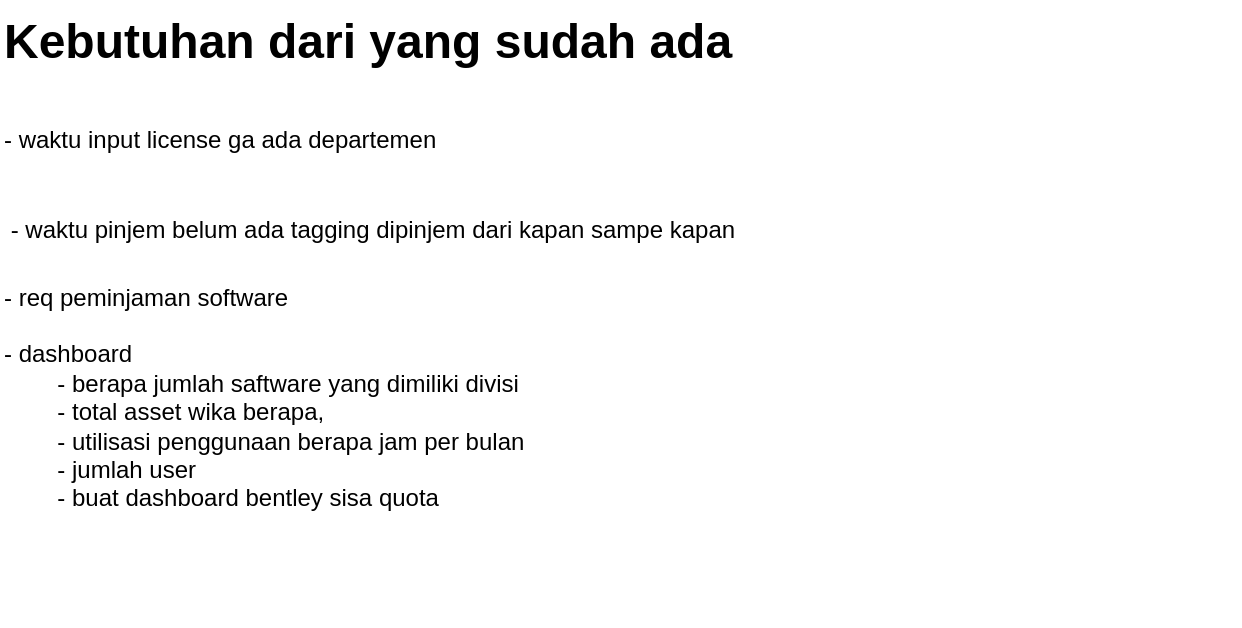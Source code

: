 <mxfile version="25.0.3">
  <diagram name="Page-1" id="St_gWor0zuXyqhp3vPJv">
    <mxGraphModel dx="892" dy="671" grid="1" gridSize="10" guides="1" tooltips="1" connect="1" arrows="1" fold="1" page="1" pageScale="1" pageWidth="850" pageHeight="1100" math="0" shadow="0">
      <root>
        <mxCell id="0" />
        <mxCell id="1" parent="0" />
        <mxCell id="xkP1KCEFJ3HslgAna_CT-40" value="&lt;h1 style=&quot;margin-top: 0px;&quot;&gt;&lt;span style=&quot;background-color: initial;&quot;&gt;Kebutuhan dari yang sudah ada&lt;/span&gt;&lt;/h1&gt;&lt;h1 style=&quot;margin-top: 0px;&quot;&gt;&lt;span style=&quot;font-size: 12px; font-weight: 400;&quot;&gt;- waktu input license ga ada departemen&amp;nbsp;&lt;/span&gt;&lt;/h1&gt;&lt;h1 style=&quot;margin-top: 0px;&quot;&gt;&lt;span style=&quot;font-size: 12px; font-weight: 400; background-color: initial;&quot;&gt;&amp;nbsp;- waktu pinjem belum ada tagging dipinjem dari kapan sampe kapan&amp;nbsp;&lt;/span&gt;&lt;/h1&gt;&lt;div&gt;&lt;span style=&quot;font-size: 12px; font-weight: 400; background-color: initial;&quot;&gt;- req peminjaman software&amp;nbsp;&lt;/span&gt;&lt;/div&gt;&lt;div&gt;&lt;span style=&quot;font-size: 12px; font-weight: 400; background-color: initial;&quot;&gt;&lt;br&gt;&lt;/span&gt;&lt;/div&gt;&lt;div&gt;&lt;span style=&quot;font-size: 12px; font-weight: 400; background-color: initial;&quot;&gt;- dashboard&amp;nbsp;&lt;/span&gt;&lt;/div&gt;&lt;div&gt;&lt;span style=&quot;font-size: 12px; font-weight: 400; background-color: initial;&quot;&gt;&lt;span style=&quot;white-space: pre;&quot;&gt;&#x9;&lt;/span&gt;- berapa jumlah saftware yang dimiliki divisi&amp;nbsp;&lt;/span&gt;&lt;/div&gt;&lt;div&gt;&lt;span style=&quot;white-space: pre;&quot;&gt;&#x9;&lt;/span&gt;- total asset wika berapa,&amp;nbsp;&lt;/div&gt;&lt;div&gt;&lt;span style=&quot;white-space: pre;&quot;&gt;&#x9;&lt;/span&gt;- utilisasi penggunaan berapa jam per bulan&lt;/div&gt;&lt;div&gt;&lt;span style=&quot;white-space: pre;&quot;&gt;&#x9;&lt;/span&gt;- jumlah user&lt;/div&gt;&lt;div&gt;&lt;span style=&quot;white-space: pre;&quot;&gt;&#x9;&lt;/span&gt;- buat dashboard bentley sisa quota&amp;nbsp;&lt;br&gt;&lt;/div&gt;&lt;div&gt;&lt;br&gt;&lt;/div&gt;&lt;div&gt;&lt;br&gt;&lt;/div&gt;" style="text;html=1;whiteSpace=wrap;overflow=hidden;rounded=0;" vertex="1" parent="1">
          <mxGeometry x="30" y="30" width="620" height="310" as="geometry" />
        </mxCell>
      </root>
    </mxGraphModel>
  </diagram>
</mxfile>
